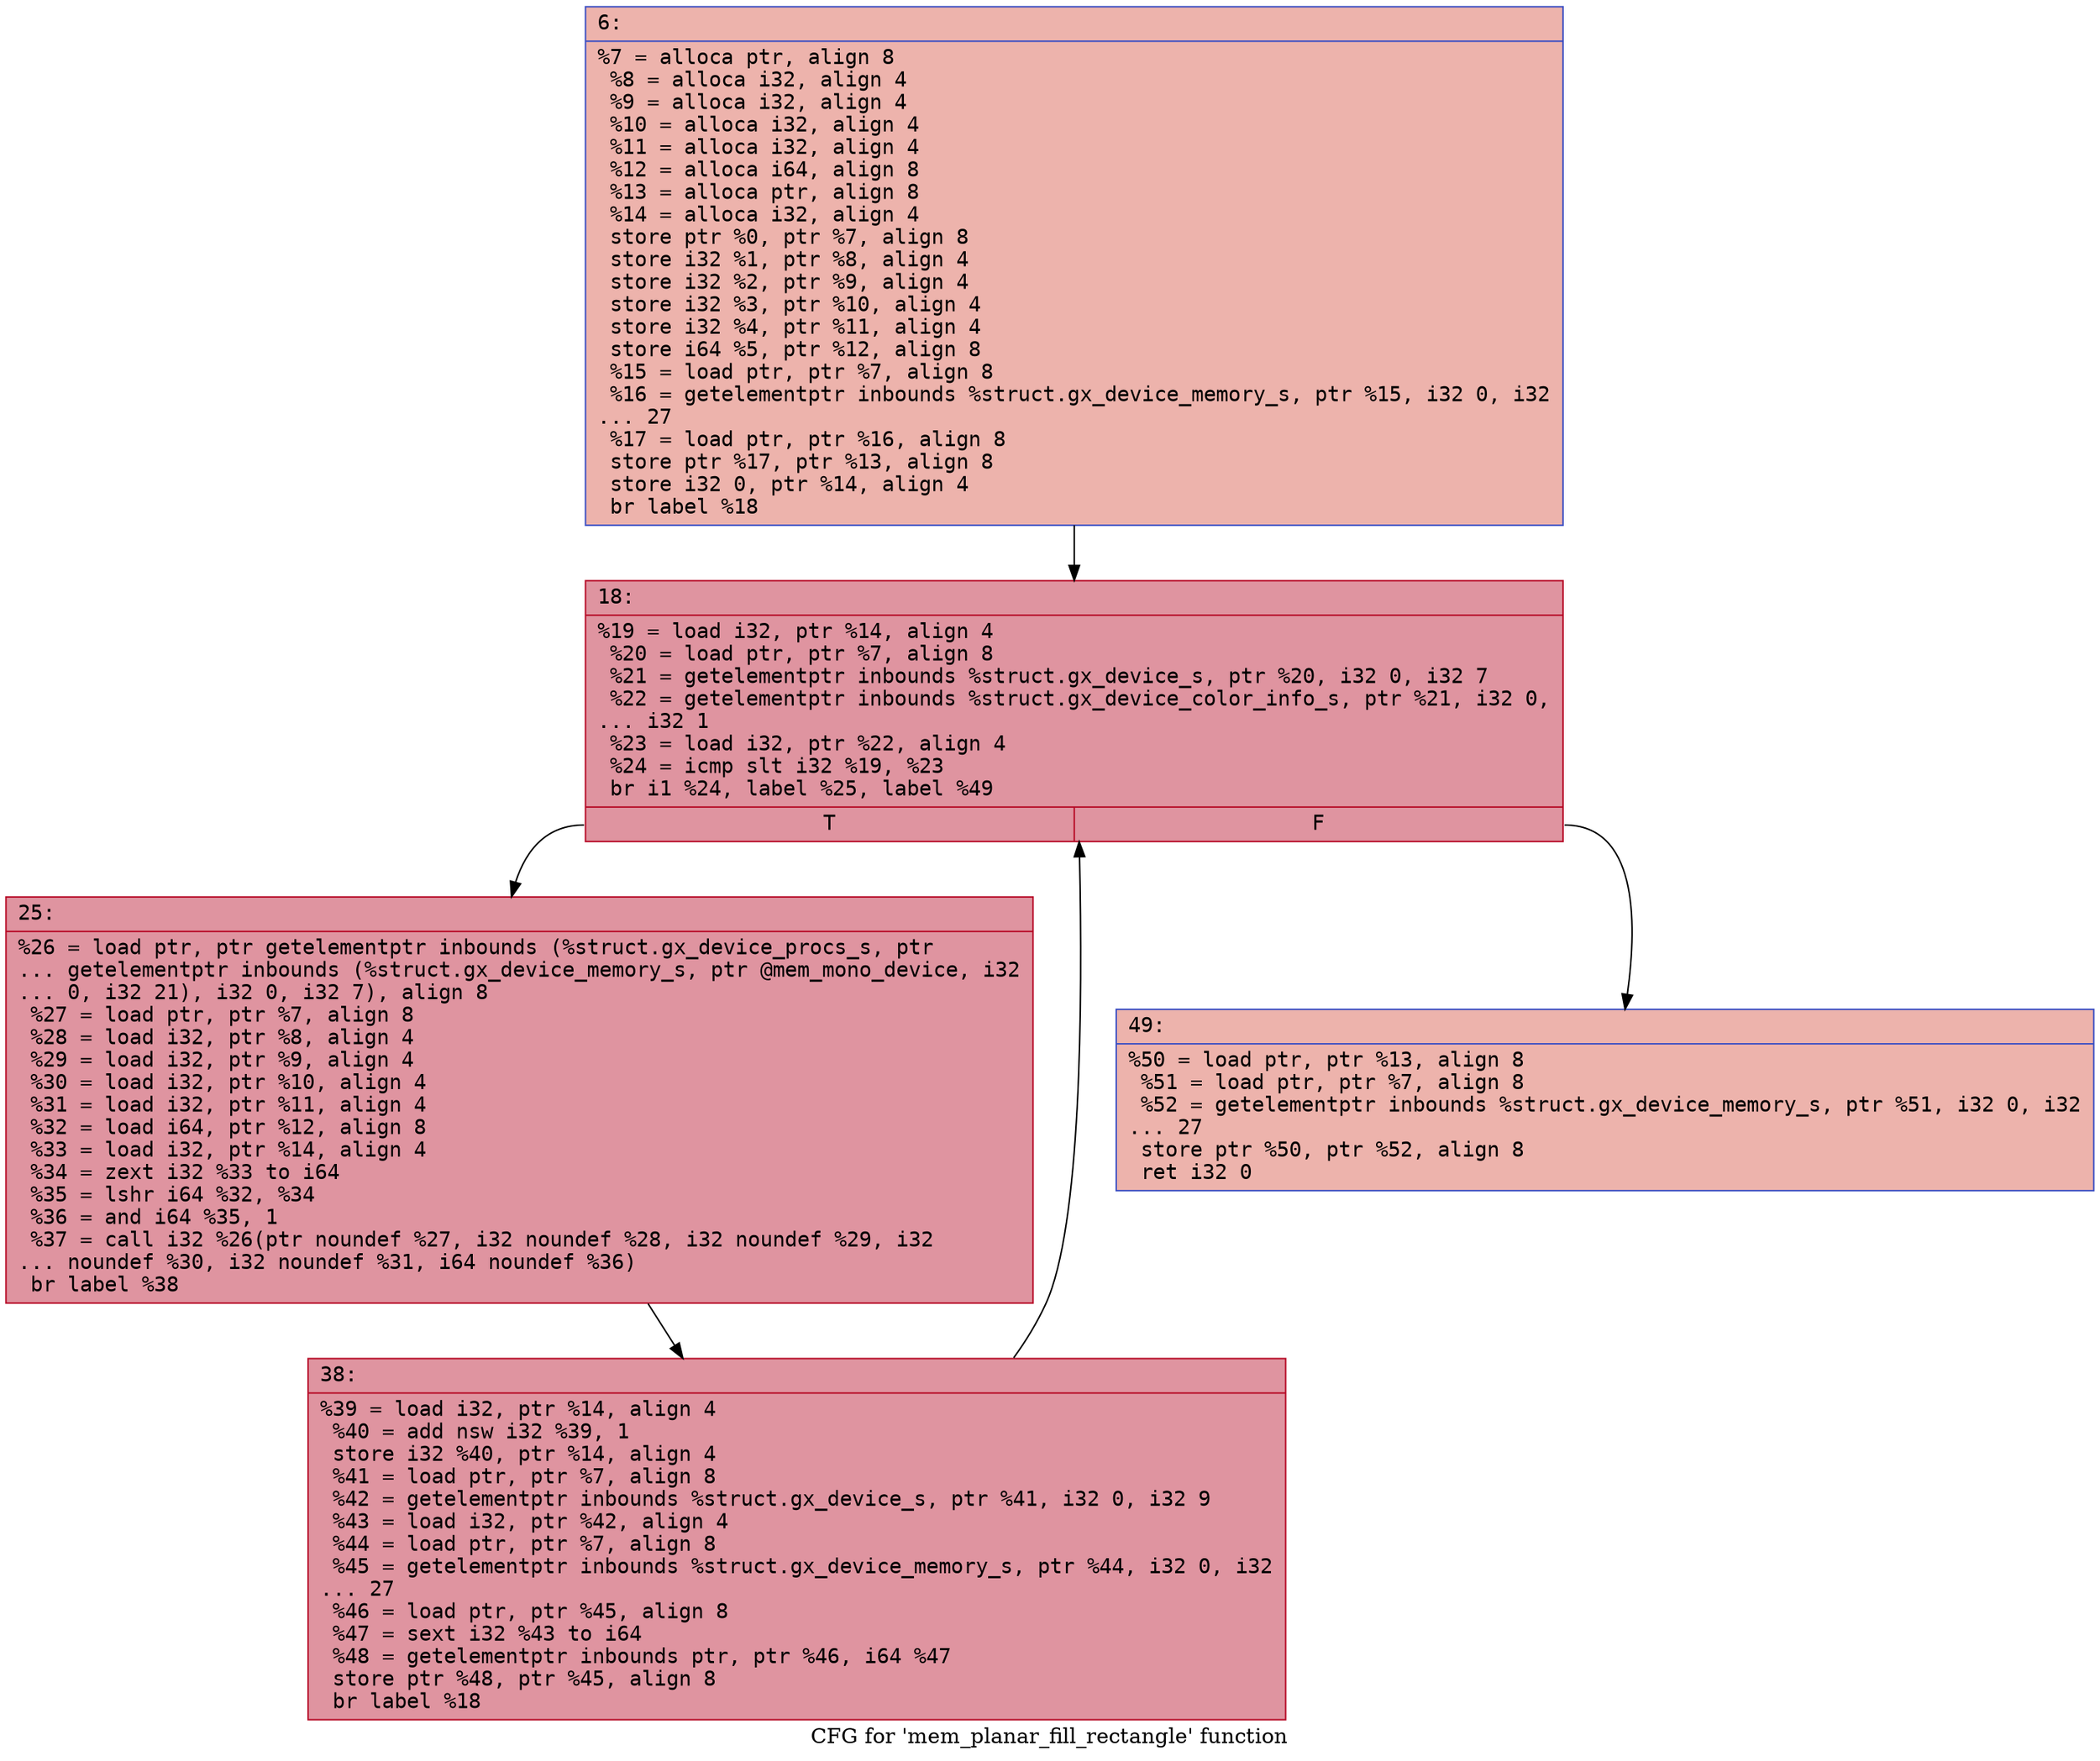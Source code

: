 digraph "CFG for 'mem_planar_fill_rectangle' function" {
	label="CFG for 'mem_planar_fill_rectangle' function";

	Node0x6000035921c0 [shape=record,color="#3d50c3ff", style=filled, fillcolor="#d6524470" fontname="Courier",label="{6:\l|  %7 = alloca ptr, align 8\l  %8 = alloca i32, align 4\l  %9 = alloca i32, align 4\l  %10 = alloca i32, align 4\l  %11 = alloca i32, align 4\l  %12 = alloca i64, align 8\l  %13 = alloca ptr, align 8\l  %14 = alloca i32, align 4\l  store ptr %0, ptr %7, align 8\l  store i32 %1, ptr %8, align 4\l  store i32 %2, ptr %9, align 4\l  store i32 %3, ptr %10, align 4\l  store i32 %4, ptr %11, align 4\l  store i64 %5, ptr %12, align 8\l  %15 = load ptr, ptr %7, align 8\l  %16 = getelementptr inbounds %struct.gx_device_memory_s, ptr %15, i32 0, i32\l... 27\l  %17 = load ptr, ptr %16, align 8\l  store ptr %17, ptr %13, align 8\l  store i32 0, ptr %14, align 4\l  br label %18\l}"];
	Node0x6000035921c0 -> Node0x600003592210[tooltip="6 -> 18\nProbability 100.00%" ];
	Node0x600003592210 [shape=record,color="#b70d28ff", style=filled, fillcolor="#b70d2870" fontname="Courier",label="{18:\l|  %19 = load i32, ptr %14, align 4\l  %20 = load ptr, ptr %7, align 8\l  %21 = getelementptr inbounds %struct.gx_device_s, ptr %20, i32 0, i32 7\l  %22 = getelementptr inbounds %struct.gx_device_color_info_s, ptr %21, i32 0,\l... i32 1\l  %23 = load i32, ptr %22, align 4\l  %24 = icmp slt i32 %19, %23\l  br i1 %24, label %25, label %49\l|{<s0>T|<s1>F}}"];
	Node0x600003592210:s0 -> Node0x600003592260[tooltip="18 -> 25\nProbability 96.88%" ];
	Node0x600003592210:s1 -> Node0x600003592300[tooltip="18 -> 49\nProbability 3.12%" ];
	Node0x600003592260 [shape=record,color="#b70d28ff", style=filled, fillcolor="#b70d2870" fontname="Courier",label="{25:\l|  %26 = load ptr, ptr getelementptr inbounds (%struct.gx_device_procs_s, ptr\l... getelementptr inbounds (%struct.gx_device_memory_s, ptr @mem_mono_device, i32\l... 0, i32 21), i32 0, i32 7), align 8\l  %27 = load ptr, ptr %7, align 8\l  %28 = load i32, ptr %8, align 4\l  %29 = load i32, ptr %9, align 4\l  %30 = load i32, ptr %10, align 4\l  %31 = load i32, ptr %11, align 4\l  %32 = load i64, ptr %12, align 8\l  %33 = load i32, ptr %14, align 4\l  %34 = zext i32 %33 to i64\l  %35 = lshr i64 %32, %34\l  %36 = and i64 %35, 1\l  %37 = call i32 %26(ptr noundef %27, i32 noundef %28, i32 noundef %29, i32\l... noundef %30, i32 noundef %31, i64 noundef %36)\l  br label %38\l}"];
	Node0x600003592260 -> Node0x6000035922b0[tooltip="25 -> 38\nProbability 100.00%" ];
	Node0x6000035922b0 [shape=record,color="#b70d28ff", style=filled, fillcolor="#b70d2870" fontname="Courier",label="{38:\l|  %39 = load i32, ptr %14, align 4\l  %40 = add nsw i32 %39, 1\l  store i32 %40, ptr %14, align 4\l  %41 = load ptr, ptr %7, align 8\l  %42 = getelementptr inbounds %struct.gx_device_s, ptr %41, i32 0, i32 9\l  %43 = load i32, ptr %42, align 4\l  %44 = load ptr, ptr %7, align 8\l  %45 = getelementptr inbounds %struct.gx_device_memory_s, ptr %44, i32 0, i32\l... 27\l  %46 = load ptr, ptr %45, align 8\l  %47 = sext i32 %43 to i64\l  %48 = getelementptr inbounds ptr, ptr %46, i64 %47\l  store ptr %48, ptr %45, align 8\l  br label %18\l}"];
	Node0x6000035922b0 -> Node0x600003592210[tooltip="38 -> 18\nProbability 100.00%" ];
	Node0x600003592300 [shape=record,color="#3d50c3ff", style=filled, fillcolor="#d6524470" fontname="Courier",label="{49:\l|  %50 = load ptr, ptr %13, align 8\l  %51 = load ptr, ptr %7, align 8\l  %52 = getelementptr inbounds %struct.gx_device_memory_s, ptr %51, i32 0, i32\l... 27\l  store ptr %50, ptr %52, align 8\l  ret i32 0\l}"];
}
